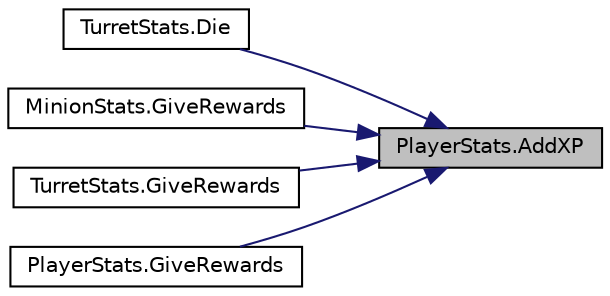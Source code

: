 digraph "PlayerStats.AddXP"
{
 // INTERACTIVE_SVG=YES
 // LATEX_PDF_SIZE
  edge [fontname="Helvetica",fontsize="10",labelfontname="Helvetica",labelfontsize="10"];
  node [fontname="Helvetica",fontsize="10",shape=record];
  rankdir="RL";
  Node1 [label="PlayerStats.AddXP",height=0.2,width=0.4,color="black", fillcolor="grey75", style="filled", fontcolor="black",tooltip="Add some XP amount."];
  Node1 -> Node2 [dir="back",color="midnightblue",fontsize="10",style="solid",fontname="Helvetica"];
  Node2 [label="TurretStats.Die",height=0.2,width=0.4,color="black", fillcolor="white", style="filled",URL="$class_turret_stats.html#afba2a2bb8d56fba966bb1c8ff069b63a",tooltip="Function that implements what is done when this entity dies."];
  Node1 -> Node3 [dir="back",color="midnightblue",fontsize="10",style="solid",fontname="Helvetica"];
  Node3 [label="MinionStats.GiveRewards",height=0.2,width=0.4,color="black", fillcolor="white", style="filled",URL="$class_minion_stats.html#a6d9ddd98313b1be90a14a331602409bf",tooltip="When this entity dies, it gives to the killer this bounty"];
  Node1 -> Node4 [dir="back",color="midnightblue",fontsize="10",style="solid",fontname="Helvetica"];
  Node4 [label="TurretStats.GiveRewards",height=0.2,width=0.4,color="black", fillcolor="white", style="filled",URL="$class_turret_stats.html#abeb56bb247ac9247caff0e93a4a1dc68",tooltip="When this entity dies, it gives to the killer this bounty"];
  Node1 -> Node5 [dir="back",color="midnightblue",fontsize="10",style="solid",fontname="Helvetica"];
  Node5 [label="PlayerStats.GiveRewards",height=0.2,width=0.4,color="black", fillcolor="white", style="filled",URL="$class_player_stats.html#abecc5e0421296d745f700eee2a26adf3",tooltip="When this entity dies, it gives to the killer this bounty"];
}
